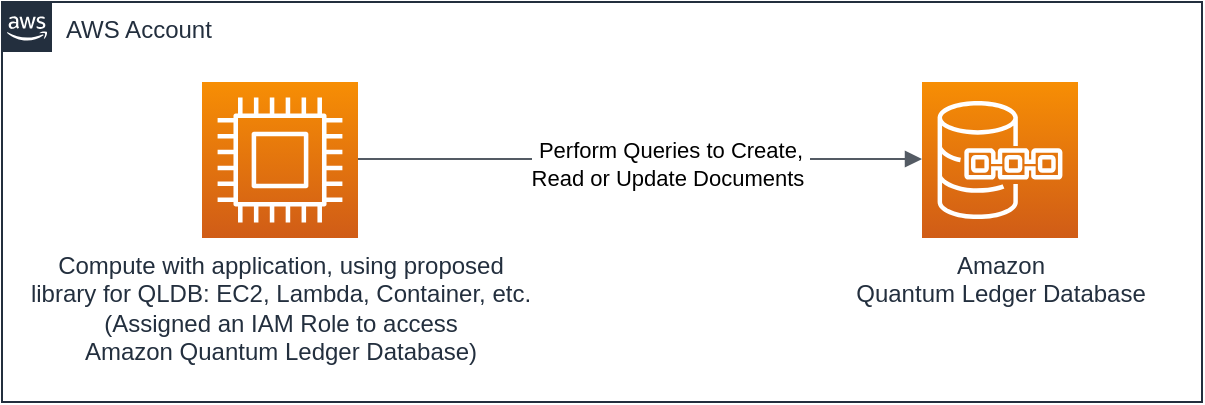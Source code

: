 <mxfile version="14.3.0" type="device"><diagram id="UQB91DzFKBkIVtscNiaP" name="Page-1"><mxGraphModel dx="1186" dy="680" grid="1" gridSize="10" guides="1" tooltips="1" connect="1" arrows="1" fold="1" page="1" pageScale="1" pageWidth="827" pageHeight="1169" math="0" shadow="0"><root><mxCell id="0"/><mxCell id="1" parent="0"/><mxCell id="1l31sBOQGMi1Sgb7aw4s-4" value="AWS Account" style="points=[[0,0],[0.25,0],[0.5,0],[0.75,0],[1,0],[1,0.25],[1,0.5],[1,0.75],[1,1],[0.75,1],[0.5,1],[0.25,1],[0,1],[0,0.75],[0,0.5],[0,0.25]];outlineConnect=0;gradientColor=none;html=1;whiteSpace=wrap;fontSize=12;fontStyle=0;shape=mxgraph.aws4.group;grIcon=mxgraph.aws4.group_aws_cloud_alt;strokeColor=#232F3E;fillColor=none;verticalAlign=top;align=left;spacingLeft=30;fontColor=#232F3E;dashed=0;" parent="1" vertex="1"><mxGeometry x="100" y="210" width="600" height="200" as="geometry"/></mxCell><mxCell id="1l31sBOQGMi1Sgb7aw4s-2" value="Amazon &lt;br&gt;Quantum Ledger Database" style="outlineConnect=0;fontColor=#232F3E;gradientColor=#F78E04;gradientDirection=north;fillColor=#D05C17;strokeColor=#ffffff;dashed=0;verticalLabelPosition=bottom;verticalAlign=top;align=center;html=1;fontSize=12;fontStyle=0;aspect=fixed;shape=mxgraph.aws4.resourceIcon;resIcon=mxgraph.aws4.quantum_ledger_database;" parent="1" vertex="1"><mxGeometry x="560" y="250" width="78" height="78" as="geometry"/></mxCell><mxCell id="1l31sBOQGMi1Sgb7aw4s-3" value="Compute with application, using proposed&lt;br&gt;library for QLDB: EC2, Lambda, Container, etc.&lt;br&gt;(Assigned an IAM Role to access&lt;br&gt;Amazon Quantum Ledger Database)" style="outlineConnect=0;fontColor=#232F3E;gradientColor=#F78E04;gradientDirection=north;fillColor=#D05C17;strokeColor=#ffffff;dashed=0;verticalLabelPosition=bottom;verticalAlign=top;align=center;html=1;fontSize=12;fontStyle=0;aspect=fixed;shape=mxgraph.aws4.resourceIcon;resIcon=mxgraph.aws4.compute;" parent="1" vertex="1"><mxGeometry x="200" y="250" width="78" height="78" as="geometry"/></mxCell><mxCell id="1l31sBOQGMi1Sgb7aw4s-5" value="" style="edgeStyle=orthogonalEdgeStyle;html=1;endArrow=block;elbow=vertical;startArrow=none;endFill=1;strokeColor=#545B64;rounded=0;" parent="1" target="1l31sBOQGMi1Sgb7aw4s-2" edge="1"><mxGeometry width="100" relative="1" as="geometry"><mxPoint x="278" y="288.5" as="sourcePoint"/><mxPoint x="378" y="288.5" as="targetPoint"/></mxGeometry></mxCell><mxCell id="1l31sBOQGMi1Sgb7aw4s-6" value="Perform Queries to Create, &lt;br&gt;Read or Update Documents&amp;nbsp;" style="edgeLabel;html=1;align=center;verticalAlign=middle;resizable=0;points=[];" parent="1l31sBOQGMi1Sgb7aw4s-5" vertex="1" connectable="0"><mxGeometry x="0.094" y="-2" relative="1" as="geometry"><mxPoint x="1" as="offset"/></mxGeometry></mxCell></root></mxGraphModel></diagram></mxfile>